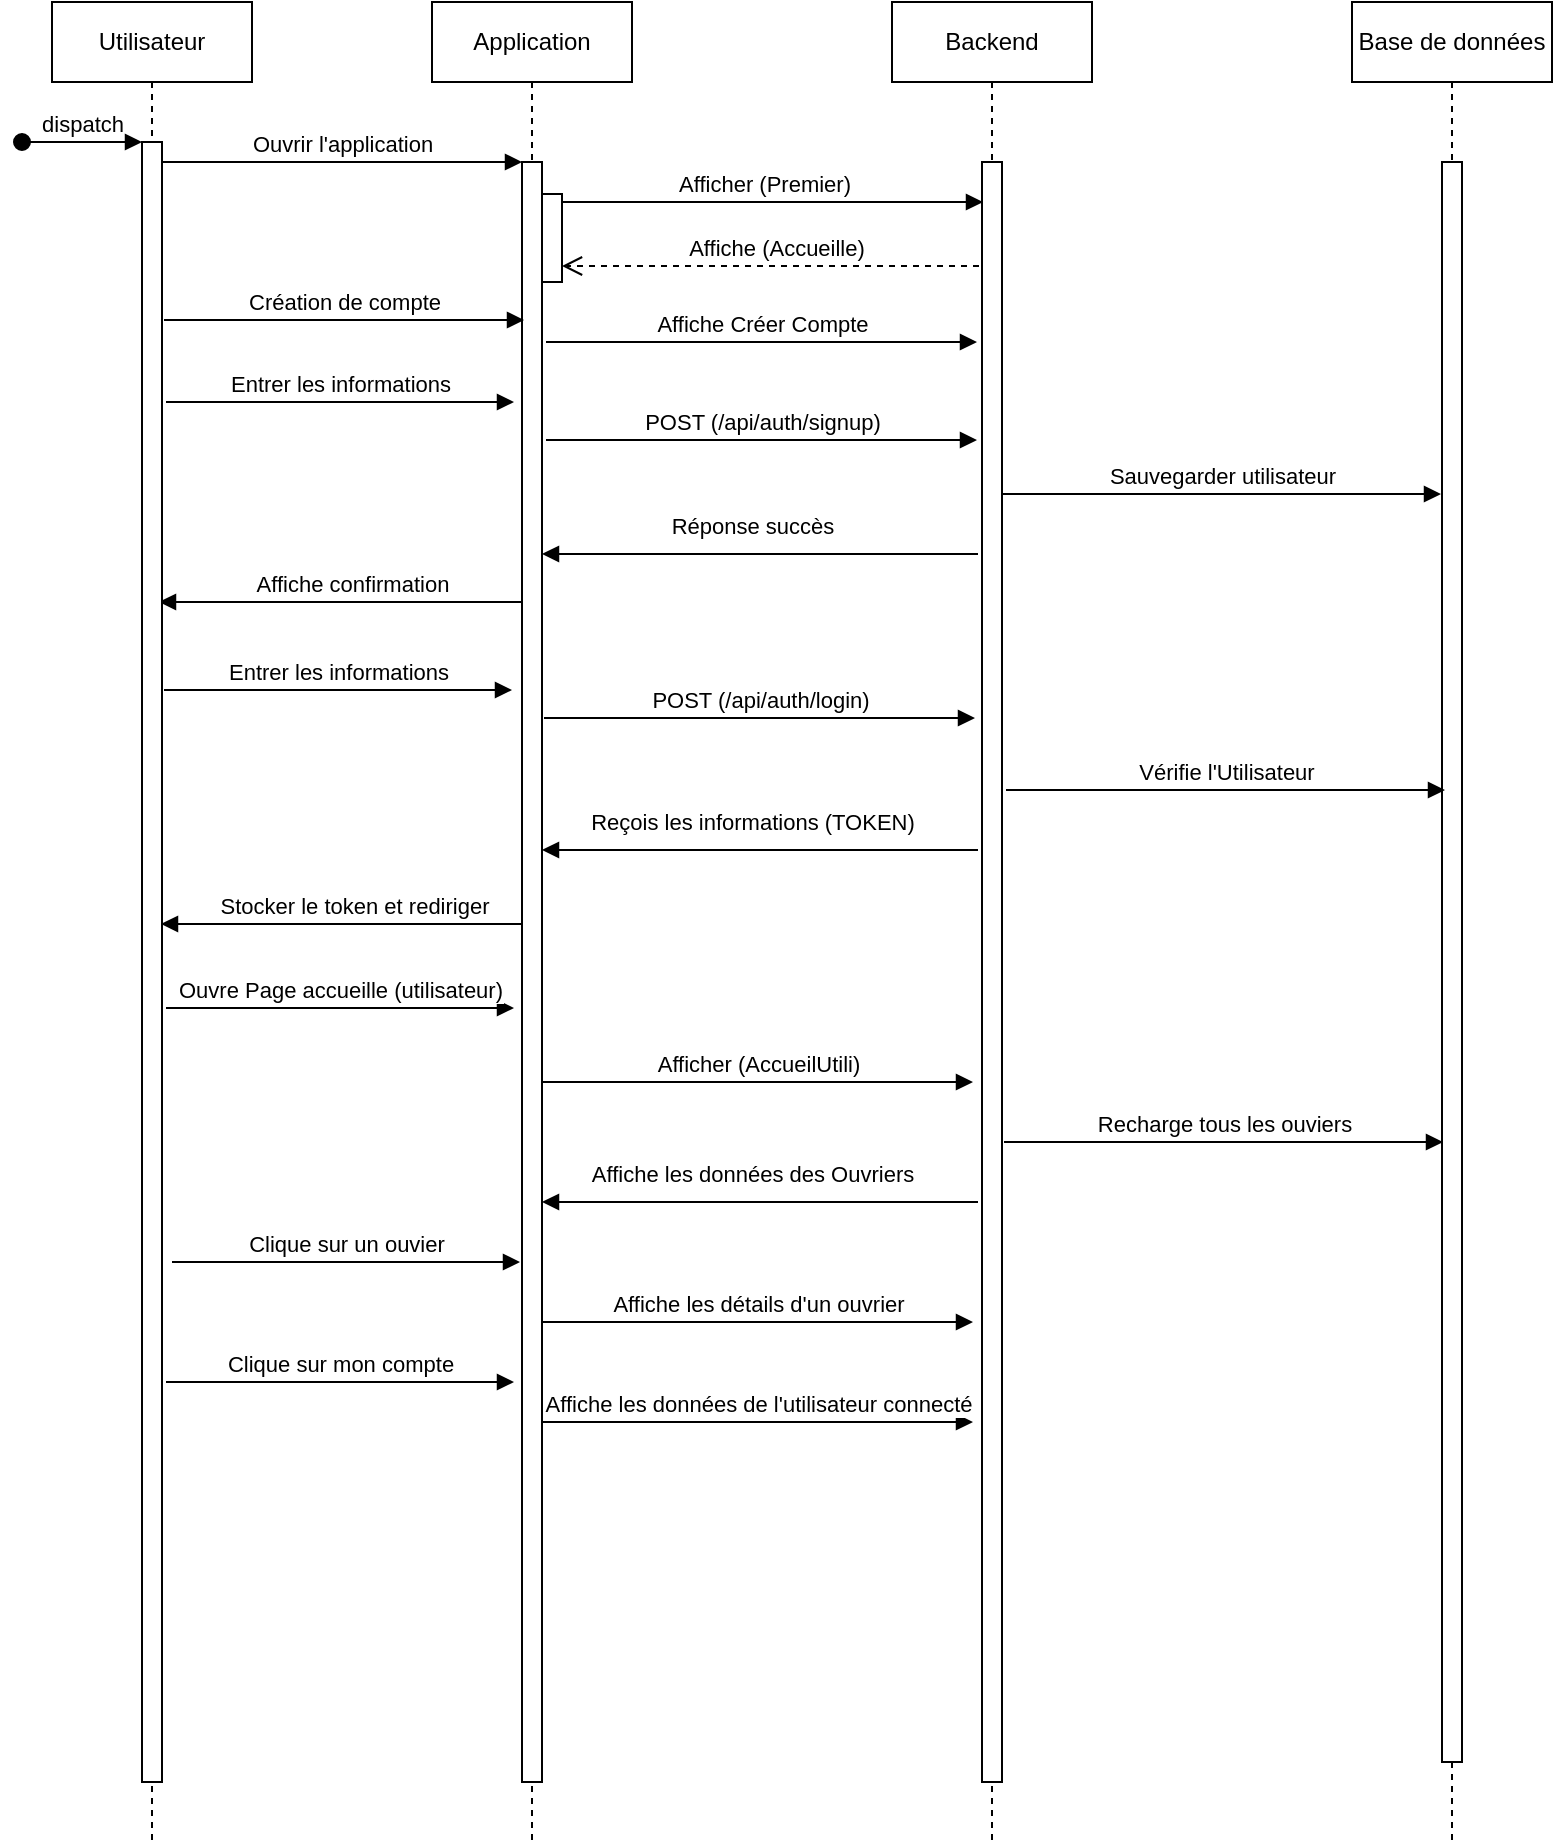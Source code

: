 <mxfile version="24.4.7" type="github">
  <diagram name="Page-1" id="2YBvvXClWsGukQMizWep">
    <mxGraphModel dx="1674" dy="790" grid="1" gridSize="10" guides="1" tooltips="1" connect="1" arrows="1" fold="1" page="1" pageScale="1" pageWidth="1169" pageHeight="827" math="0" shadow="0">
      <root>
        <mxCell id="0" />
        <mxCell id="1" parent="0" />
        <mxCell id="kJeLLSi_RfSuqpP4eZGx-26" value="Stocker le token et rediriger" style="html=1;verticalAlign=bottom;endArrow=block;edgeStyle=elbowEdgeStyle;elbow=vertical;curved=0;rounded=0;" edge="1" parent="1">
          <mxGeometry x="0.286" relative="1" as="geometry">
            <mxPoint x="195" y="501" as="sourcePoint" />
            <Array as="points">
              <mxPoint x="280" y="501" />
            </Array>
            <mxPoint x="94.5" y="501" as="targetPoint" />
            <mxPoint as="offset" />
          </mxGeometry>
        </mxCell>
        <mxCell id="kJeLLSi_RfSuqpP4eZGx-24" value="Affiche confirmation" style="html=1;verticalAlign=bottom;endArrow=block;edgeStyle=elbowEdgeStyle;elbow=vertical;curved=0;rounded=0;" edge="1" parent="1">
          <mxGeometry x="0.286" relative="1" as="geometry">
            <mxPoint x="194" y="340" as="sourcePoint" />
            <Array as="points">
              <mxPoint x="279" y="340" />
            </Array>
            <mxPoint x="93.5" y="340" as="targetPoint" />
            <mxPoint as="offset" />
          </mxGeometry>
        </mxCell>
        <mxCell id="aM9ryv3xv72pqoxQDRHE-1" value="Utilisateur" style="shape=umlLifeline;perimeter=lifelinePerimeter;whiteSpace=wrap;html=1;container=0;dropTarget=0;collapsible=0;recursiveResize=0;outlineConnect=0;portConstraint=eastwest;newEdgeStyle={&quot;edgeStyle&quot;:&quot;elbowEdgeStyle&quot;,&quot;elbow&quot;:&quot;vertical&quot;,&quot;curved&quot;:0,&quot;rounded&quot;:0};" parent="1" vertex="1">
          <mxGeometry x="40" y="40" width="100" height="920" as="geometry" />
        </mxCell>
        <mxCell id="aM9ryv3xv72pqoxQDRHE-2" value="" style="html=1;points=[];perimeter=orthogonalPerimeter;outlineConnect=0;targetShapes=umlLifeline;portConstraint=eastwest;newEdgeStyle={&quot;edgeStyle&quot;:&quot;elbowEdgeStyle&quot;,&quot;elbow&quot;:&quot;vertical&quot;,&quot;curved&quot;:0,&quot;rounded&quot;:0};" parent="aM9ryv3xv72pqoxQDRHE-1" vertex="1">
          <mxGeometry x="45" y="70" width="10" height="820" as="geometry" />
        </mxCell>
        <mxCell id="aM9ryv3xv72pqoxQDRHE-3" value="dispatch" style="html=1;verticalAlign=bottom;startArrow=oval;endArrow=block;startSize=8;edgeStyle=elbowEdgeStyle;elbow=vertical;curved=0;rounded=0;" parent="aM9ryv3xv72pqoxQDRHE-1" target="aM9ryv3xv72pqoxQDRHE-2" edge="1">
          <mxGeometry relative="1" as="geometry">
            <mxPoint x="-15" y="70" as="sourcePoint" />
          </mxGeometry>
        </mxCell>
        <mxCell id="aM9ryv3xv72pqoxQDRHE-5" value="&lt;div&gt;Application&lt;/div&gt;" style="shape=umlLifeline;perimeter=lifelinePerimeter;whiteSpace=wrap;html=1;container=0;dropTarget=0;collapsible=0;recursiveResize=0;outlineConnect=0;portConstraint=eastwest;newEdgeStyle={&quot;edgeStyle&quot;:&quot;elbowEdgeStyle&quot;,&quot;elbow&quot;:&quot;vertical&quot;,&quot;curved&quot;:0,&quot;rounded&quot;:0};" parent="1" vertex="1">
          <mxGeometry x="230" y="40" width="100" height="920" as="geometry" />
        </mxCell>
        <mxCell id="aM9ryv3xv72pqoxQDRHE-6" value="" style="html=1;points=[];perimeter=orthogonalPerimeter;outlineConnect=0;targetShapes=umlLifeline;portConstraint=eastwest;newEdgeStyle={&quot;edgeStyle&quot;:&quot;elbowEdgeStyle&quot;,&quot;elbow&quot;:&quot;vertical&quot;,&quot;curved&quot;:0,&quot;rounded&quot;:0};" parent="aM9ryv3xv72pqoxQDRHE-5" vertex="1">
          <mxGeometry x="45" y="80" width="10" height="810" as="geometry" />
        </mxCell>
        <mxCell id="aM9ryv3xv72pqoxQDRHE-7" value="Ouvrir l&#39;application" style="html=1;verticalAlign=bottom;endArrow=block;edgeStyle=elbowEdgeStyle;elbow=vertical;curved=0;rounded=0;" parent="1" source="aM9ryv3xv72pqoxQDRHE-2" target="aM9ryv3xv72pqoxQDRHE-6" edge="1">
          <mxGeometry relative="1" as="geometry">
            <mxPoint x="195" y="130" as="sourcePoint" />
            <Array as="points">
              <mxPoint x="180" y="120" />
            </Array>
          </mxGeometry>
        </mxCell>
        <mxCell id="aM9ryv3xv72pqoxQDRHE-8" value="Affiche (Accueille)" style="html=1;verticalAlign=bottom;endArrow=open;dashed=1;endSize=8;edgeStyle=elbowEdgeStyle;elbow=vertical;curved=0;rounded=0;" parent="1" edge="1">
          <mxGeometry relative="1" as="geometry">
            <mxPoint x="295" y="172" as="targetPoint" />
            <Array as="points">
              <mxPoint x="390" y="172" />
            </Array>
            <mxPoint x="509.5" y="172" as="sourcePoint" />
          </mxGeometry>
        </mxCell>
        <mxCell id="kJeLLSi_RfSuqpP4eZGx-1" value="Backend " style="shape=umlLifeline;perimeter=lifelinePerimeter;whiteSpace=wrap;html=1;container=0;dropTarget=0;collapsible=0;recursiveResize=0;outlineConnect=0;portConstraint=eastwest;newEdgeStyle={&quot;edgeStyle&quot;:&quot;elbowEdgeStyle&quot;,&quot;elbow&quot;:&quot;vertical&quot;,&quot;curved&quot;:0,&quot;rounded&quot;:0};" vertex="1" parent="1">
          <mxGeometry x="460" y="40" width="100" height="920" as="geometry" />
        </mxCell>
        <mxCell id="kJeLLSi_RfSuqpP4eZGx-2" value="" style="html=1;points=[];perimeter=orthogonalPerimeter;outlineConnect=0;targetShapes=umlLifeline;portConstraint=eastwest;newEdgeStyle={&quot;edgeStyle&quot;:&quot;elbowEdgeStyle&quot;,&quot;elbow&quot;:&quot;vertical&quot;,&quot;curved&quot;:0,&quot;rounded&quot;:0};" vertex="1" parent="kJeLLSi_RfSuqpP4eZGx-1">
          <mxGeometry x="45" y="80" width="10" height="810" as="geometry" />
        </mxCell>
        <mxCell id="kJeLLSi_RfSuqpP4eZGx-3" value="&lt;div&gt;Base de données&lt;/div&gt;" style="shape=umlLifeline;perimeter=lifelinePerimeter;whiteSpace=wrap;html=1;container=0;dropTarget=0;collapsible=0;recursiveResize=0;outlineConnect=0;portConstraint=eastwest;newEdgeStyle={&quot;edgeStyle&quot;:&quot;elbowEdgeStyle&quot;,&quot;elbow&quot;:&quot;vertical&quot;,&quot;curved&quot;:0,&quot;rounded&quot;:0};" vertex="1" parent="1">
          <mxGeometry x="690" y="40" width="100" height="920" as="geometry" />
        </mxCell>
        <mxCell id="kJeLLSi_RfSuqpP4eZGx-4" value="" style="html=1;points=[];perimeter=orthogonalPerimeter;outlineConnect=0;targetShapes=umlLifeline;portConstraint=eastwest;newEdgeStyle={&quot;edgeStyle&quot;:&quot;elbowEdgeStyle&quot;,&quot;elbow&quot;:&quot;vertical&quot;,&quot;curved&quot;:0,&quot;rounded&quot;:0};" vertex="1" parent="kJeLLSi_RfSuqpP4eZGx-3">
          <mxGeometry x="45" y="80" width="10" height="800" as="geometry" />
        </mxCell>
        <mxCell id="kJeLLSi_RfSuqpP4eZGx-5" value="Afficher (Premier)" style="html=1;verticalAlign=bottom;endArrow=block;edgeStyle=elbowEdgeStyle;elbow=vertical;curved=0;rounded=0;" edge="1" parent="1">
          <mxGeometry relative="1" as="geometry">
            <mxPoint x="286" y="140" as="sourcePoint" />
            <Array as="points">
              <mxPoint x="361" y="140" />
            </Array>
            <mxPoint x="505.5" y="140" as="targetPoint" />
          </mxGeometry>
        </mxCell>
        <mxCell id="kJeLLSi_RfSuqpP4eZGx-14" value="" style="html=1;points=[];perimeter=orthogonalPerimeter;outlineConnect=0;targetShapes=umlLifeline;portConstraint=eastwest;newEdgeStyle={&quot;edgeStyle&quot;:&quot;elbowEdgeStyle&quot;,&quot;elbow&quot;:&quot;vertical&quot;,&quot;curved&quot;:0,&quot;rounded&quot;:0};" vertex="1" parent="1">
          <mxGeometry x="285" y="136" width="10" height="44" as="geometry" />
        </mxCell>
        <mxCell id="kJeLLSi_RfSuqpP4eZGx-17" value="Création de compte" style="html=1;verticalAlign=bottom;endArrow=block;edgeStyle=elbowEdgeStyle;elbow=vertical;curved=0;rounded=0;" edge="1" parent="1">
          <mxGeometry relative="1" as="geometry">
            <mxPoint x="96" y="199" as="sourcePoint" />
            <Array as="points">
              <mxPoint x="181" y="199" />
            </Array>
            <mxPoint x="276" y="199" as="targetPoint" />
          </mxGeometry>
        </mxCell>
        <mxCell id="kJeLLSi_RfSuqpP4eZGx-18" value="&lt;div&gt;Affiche Créer Compte&lt;/div&gt;" style="html=1;verticalAlign=bottom;endArrow=block;edgeStyle=elbowEdgeStyle;elbow=vertical;curved=0;rounded=0;" edge="1" parent="1">
          <mxGeometry relative="1" as="geometry">
            <mxPoint x="287" y="210" as="sourcePoint" />
            <Array as="points">
              <mxPoint x="363" y="210" />
            </Array>
            <mxPoint x="502.5" y="210" as="targetPoint" />
          </mxGeometry>
        </mxCell>
        <mxCell id="kJeLLSi_RfSuqpP4eZGx-20" value="Entrer les informations " style="html=1;verticalAlign=bottom;endArrow=block;edgeStyle=elbowEdgeStyle;elbow=vertical;curved=0;rounded=0;" edge="1" parent="1">
          <mxGeometry relative="1" as="geometry">
            <mxPoint x="97" y="240" as="sourcePoint" />
            <Array as="points">
              <mxPoint x="172" y="240" />
            </Array>
            <mxPoint x="271" y="240" as="targetPoint" />
          </mxGeometry>
        </mxCell>
        <mxCell id="kJeLLSi_RfSuqpP4eZGx-22" value="Sauvegarder utilisateur" style="html=1;verticalAlign=bottom;endArrow=block;edgeStyle=elbowEdgeStyle;elbow=vertical;curved=0;rounded=0;" edge="1" parent="1">
          <mxGeometry relative="1" as="geometry">
            <mxPoint x="515" y="286" as="sourcePoint" />
            <Array as="points">
              <mxPoint x="590" y="286" />
            </Array>
            <mxPoint x="734.5" y="286" as="targetPoint" />
          </mxGeometry>
        </mxCell>
        <mxCell id="kJeLLSi_RfSuqpP4eZGx-23" value="Réponse succès" style="html=1;verticalAlign=bottom;endArrow=block;edgeStyle=elbowEdgeStyle;elbow=vertical;curved=0;rounded=0;" edge="1" parent="1">
          <mxGeometry x="0.283" y="-5" relative="1" as="geometry">
            <mxPoint x="428" y="316" as="sourcePoint" />
            <Array as="points">
              <mxPoint x="503" y="316" />
            </Array>
            <mxPoint x="285" y="316" as="targetPoint" />
            <mxPoint as="offset" />
          </mxGeometry>
        </mxCell>
        <mxCell id="kJeLLSi_RfSuqpP4eZGx-25" value="POST (/api/auth/signup)" style="html=1;verticalAlign=bottom;endArrow=block;edgeStyle=elbowEdgeStyle;elbow=vertical;curved=0;rounded=0;" edge="1" parent="1">
          <mxGeometry relative="1" as="geometry">
            <mxPoint x="287" y="259" as="sourcePoint" />
            <Array as="points">
              <mxPoint x="363" y="259" />
            </Array>
            <mxPoint x="502.5" y="259" as="targetPoint" />
          </mxGeometry>
        </mxCell>
        <mxCell id="kJeLLSi_RfSuqpP4eZGx-27" value="Entrer les informations " style="html=1;verticalAlign=bottom;endArrow=block;edgeStyle=elbowEdgeStyle;elbow=vertical;curved=0;rounded=0;" edge="1" parent="1">
          <mxGeometry relative="1" as="geometry">
            <mxPoint x="96" y="384" as="sourcePoint" />
            <Array as="points">
              <mxPoint x="171" y="384" />
            </Array>
            <mxPoint x="270" y="384" as="targetPoint" />
          </mxGeometry>
        </mxCell>
        <mxCell id="kJeLLSi_RfSuqpP4eZGx-28" value="POST (/api/auth/login)" style="html=1;verticalAlign=bottom;endArrow=block;edgeStyle=elbowEdgeStyle;elbow=vertical;curved=0;rounded=0;" edge="1" parent="1">
          <mxGeometry relative="1" as="geometry">
            <mxPoint x="286" y="398" as="sourcePoint" />
            <Array as="points">
              <mxPoint x="362" y="398" />
            </Array>
            <mxPoint x="501.5" y="398" as="targetPoint" />
          </mxGeometry>
        </mxCell>
        <mxCell id="kJeLLSi_RfSuqpP4eZGx-29" value="Vérifie l&#39;Utilisateur " style="html=1;verticalAlign=bottom;endArrow=block;edgeStyle=elbowEdgeStyle;elbow=vertical;curved=0;rounded=0;" edge="1" parent="1">
          <mxGeometry relative="1" as="geometry">
            <mxPoint x="517" y="434" as="sourcePoint" />
            <Array as="points">
              <mxPoint x="592" y="434" />
            </Array>
            <mxPoint x="736.5" y="434" as="targetPoint" />
          </mxGeometry>
        </mxCell>
        <mxCell id="kJeLLSi_RfSuqpP4eZGx-30" value="Reçois les informations (TOKEN)" style="html=1;verticalAlign=bottom;endArrow=block;edgeStyle=elbowEdgeStyle;elbow=vertical;curved=0;rounded=0;" edge="1" parent="1">
          <mxGeometry x="0.283" y="-5" relative="1" as="geometry">
            <mxPoint x="428" y="464" as="sourcePoint" />
            <Array as="points">
              <mxPoint x="503" y="464" />
            </Array>
            <mxPoint x="285" y="464" as="targetPoint" />
            <mxPoint as="offset" />
          </mxGeometry>
        </mxCell>
        <mxCell id="kJeLLSi_RfSuqpP4eZGx-32" value="Ouvre Page accueille (utilisateur)" style="html=1;verticalAlign=bottom;endArrow=block;edgeStyle=elbowEdgeStyle;elbow=vertical;curved=0;rounded=0;" edge="1" parent="1">
          <mxGeometry relative="1" as="geometry">
            <mxPoint x="97" y="543" as="sourcePoint" />
            <Array as="points">
              <mxPoint x="172" y="543" />
            </Array>
            <mxPoint x="271" y="543" as="targetPoint" />
          </mxGeometry>
        </mxCell>
        <mxCell id="kJeLLSi_RfSuqpP4eZGx-34" value="Afficher (AccueilUtili)" style="html=1;verticalAlign=bottom;endArrow=block;edgeStyle=elbowEdgeStyle;elbow=vertical;curved=0;rounded=0;" edge="1" parent="1">
          <mxGeometry relative="1" as="geometry">
            <mxPoint x="285" y="580" as="sourcePoint" />
            <Array as="points">
              <mxPoint x="361" y="580" />
            </Array>
            <mxPoint x="500.5" y="580" as="targetPoint" />
          </mxGeometry>
        </mxCell>
        <mxCell id="kJeLLSi_RfSuqpP4eZGx-35" value="Affiche les données des Ouvriers" style="html=1;verticalAlign=bottom;endArrow=block;edgeStyle=elbowEdgeStyle;elbow=vertical;curved=0;rounded=0;" edge="1" parent="1">
          <mxGeometry x="0.283" y="-5" relative="1" as="geometry">
            <mxPoint x="428" y="640" as="sourcePoint" />
            <Array as="points">
              <mxPoint x="503" y="640" />
            </Array>
            <mxPoint x="285" y="640" as="targetPoint" />
            <mxPoint as="offset" />
          </mxGeometry>
        </mxCell>
        <mxCell id="kJeLLSi_RfSuqpP4eZGx-36" value="Recharge tous les ouviers" style="html=1;verticalAlign=bottom;endArrow=block;edgeStyle=elbowEdgeStyle;elbow=vertical;curved=0;rounded=0;" edge="1" parent="1">
          <mxGeometry relative="1" as="geometry">
            <mxPoint x="516" y="610" as="sourcePoint" />
            <Array as="points">
              <mxPoint x="591" y="610" />
            </Array>
            <mxPoint x="735.5" y="610" as="targetPoint" />
          </mxGeometry>
        </mxCell>
        <mxCell id="kJeLLSi_RfSuqpP4eZGx-37" value="Clique sur un ouvier" style="html=1;verticalAlign=bottom;endArrow=block;edgeStyle=elbowEdgeStyle;elbow=vertical;curved=0;rounded=0;" edge="1" parent="1">
          <mxGeometry relative="1" as="geometry">
            <mxPoint x="100" y="670" as="sourcePoint" />
            <Array as="points">
              <mxPoint x="175" y="670" />
            </Array>
            <mxPoint x="274" y="670" as="targetPoint" />
          </mxGeometry>
        </mxCell>
        <mxCell id="kJeLLSi_RfSuqpP4eZGx-38" value="Affiche les détails d&#39;un ouvrier" style="html=1;verticalAlign=bottom;endArrow=block;edgeStyle=elbowEdgeStyle;elbow=vertical;curved=0;rounded=0;" edge="1" parent="1">
          <mxGeometry relative="1" as="geometry">
            <mxPoint x="285" y="700" as="sourcePoint" />
            <Array as="points">
              <mxPoint x="361" y="700" />
            </Array>
            <mxPoint x="500.5" y="700" as="targetPoint" />
          </mxGeometry>
        </mxCell>
        <mxCell id="kJeLLSi_RfSuqpP4eZGx-39" value="Clique sur mon compte" style="html=1;verticalAlign=bottom;endArrow=block;edgeStyle=elbowEdgeStyle;elbow=vertical;curved=0;rounded=0;" edge="1" parent="1">
          <mxGeometry relative="1" as="geometry">
            <mxPoint x="97" y="730" as="sourcePoint" />
            <Array as="points">
              <mxPoint x="172" y="730" />
            </Array>
            <mxPoint x="271" y="730" as="targetPoint" />
          </mxGeometry>
        </mxCell>
        <mxCell id="kJeLLSi_RfSuqpP4eZGx-40" value="Affiche les données de l&#39;utilisateur connecté" style="html=1;verticalAlign=bottom;endArrow=block;edgeStyle=elbowEdgeStyle;elbow=vertical;curved=0;rounded=0;" edge="1" parent="1">
          <mxGeometry relative="1" as="geometry">
            <mxPoint x="285" y="750" as="sourcePoint" />
            <Array as="points">
              <mxPoint x="361" y="750" />
            </Array>
            <mxPoint x="500.5" y="750" as="targetPoint" />
          </mxGeometry>
        </mxCell>
      </root>
    </mxGraphModel>
  </diagram>
</mxfile>
